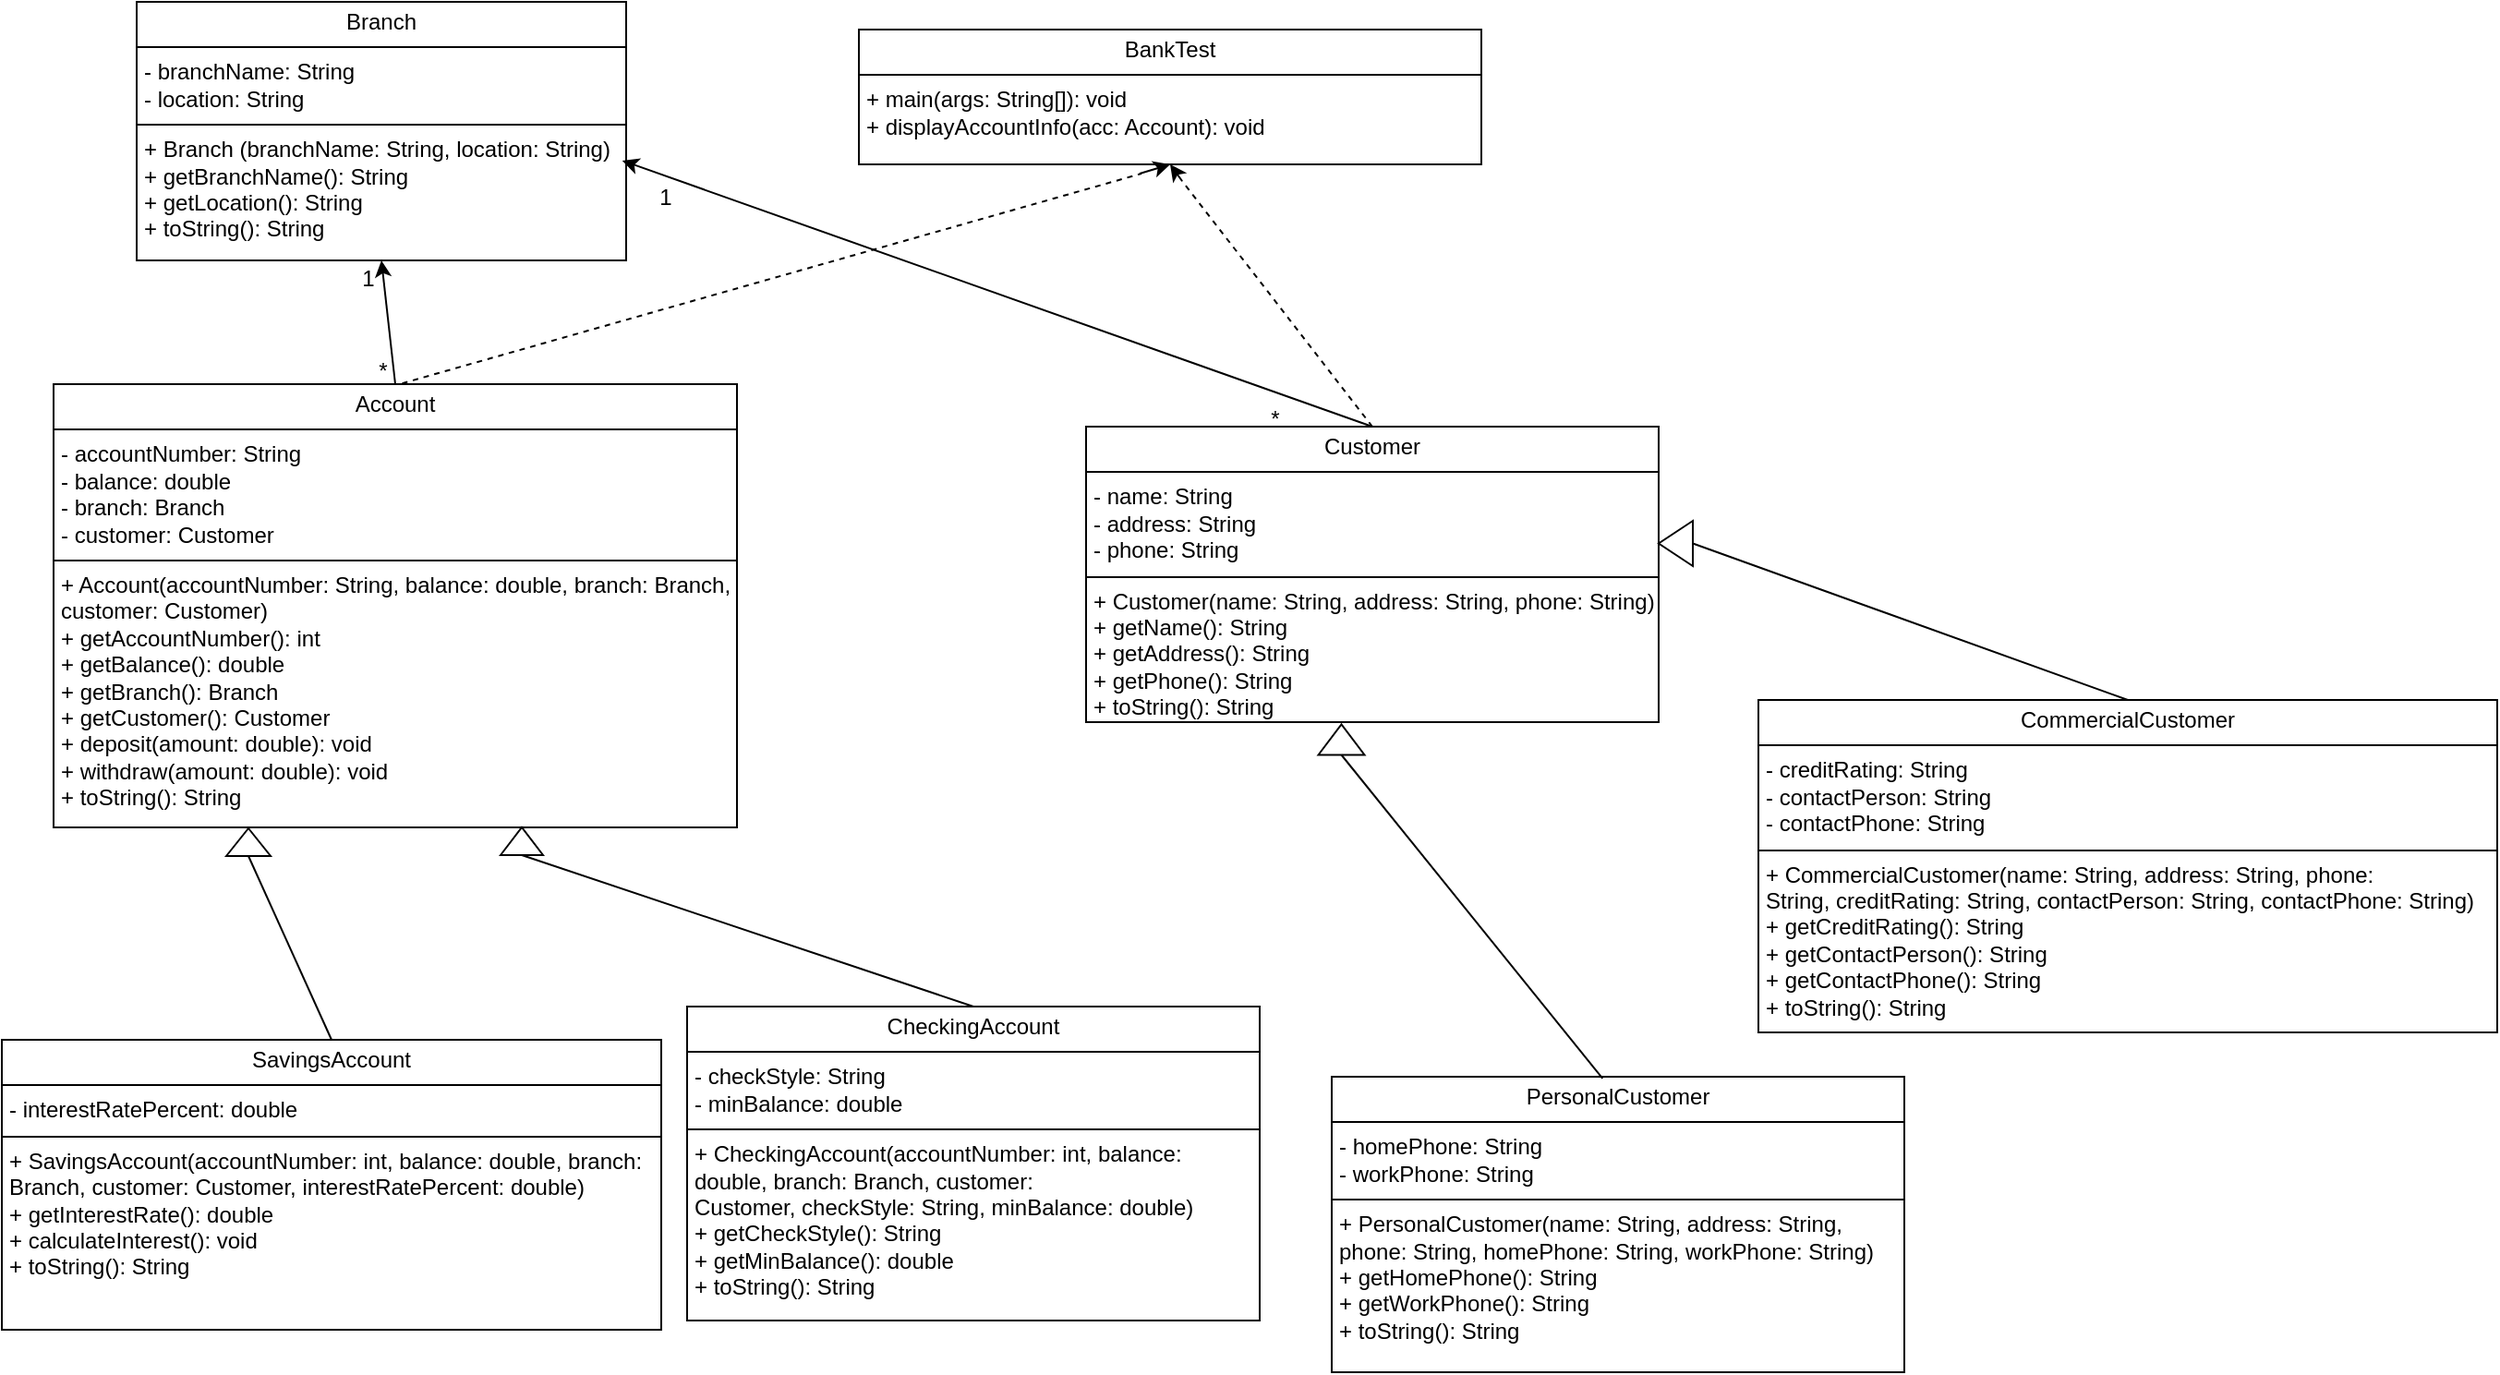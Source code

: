 <mxfile version="28.1.2">
  <diagram name="Page-1" id="WnI0Jysh7r_wj23Fj43k">
    <mxGraphModel dx="2710" dy="574" grid="0" gridSize="10" guides="1" tooltips="1" connect="1" arrows="1" fold="1" page="1" pageScale="1" pageWidth="827" pageHeight="1169" math="0" shadow="0">
      <root>
        <mxCell id="0" />
        <mxCell id="1" parent="0" />
        <mxCell id="2HI9qUTlG7rNMJICZR-s-2" value="&lt;p style=&quot;margin:0px;margin-top:4px;text-align:center;&quot;&gt;Branch&lt;/p&gt;&lt;hr size=&quot;1&quot; style=&quot;border-style:solid;&quot;&gt;&lt;p style=&quot;margin:0px;margin-left:4px;&quot;&gt;- branchName: String&lt;br&gt;- location: String&lt;/p&gt;&lt;hr size=&quot;1&quot; style=&quot;border-style:solid;&quot;&gt;&lt;p style=&quot;margin:0px;margin-left:4px;&quot;&gt;+ Branch (branchName: String, location: String)&lt;br&gt;+ getBranchName(): String&lt;/p&gt;&lt;p style=&quot;margin:0px;margin-left:4px;&quot;&gt;+ getLocation(): String&lt;/p&gt;&lt;p style=&quot;margin:0px;margin-left:4px;&quot;&gt;+ toString(): String&lt;/p&gt;" style="verticalAlign=top;align=left;overflow=fill;html=1;whiteSpace=wrap;" parent="1" vertex="1">
          <mxGeometry x="-742" y="23" width="265" height="140" as="geometry" />
        </mxCell>
        <mxCell id="2HI9qUTlG7rNMJICZR-s-3" value="&lt;p style=&quot;margin:0px;margin-top:4px;text-align:center;&quot;&gt;Account&lt;/p&gt;&lt;hr size=&quot;1&quot; style=&quot;border-style:solid;&quot;&gt;&lt;p style=&quot;margin:0px;margin-left:4px;&quot;&gt;- accountNumber: String&lt;/p&gt;&lt;p style=&quot;margin:0px;margin-left:4px;&quot;&gt;- balance: double&lt;/p&gt;&lt;p style=&quot;margin:0px;margin-left:4px;&quot;&gt;- branch: Branch&lt;/p&gt;&lt;p style=&quot;margin:0px;margin-left:4px;&quot;&gt;- customer: Customer&lt;/p&gt;&lt;hr size=&quot;1&quot; style=&quot;border-style:solid;&quot;&gt;&lt;p style=&quot;margin:0px;margin-left:4px;&quot;&gt;+ Account(accountNumber: String, balance: double, branch: Branch, customer: Customer)&lt;/p&gt;&lt;p style=&quot;margin:0px;margin-left:4px;&quot;&gt;+ getAccountNumber(): int&lt;/p&gt;&lt;p style=&quot;margin:0px;margin-left:4px;&quot;&gt;+ getBalance(): double&lt;/p&gt;&lt;p style=&quot;margin:0px;margin-left:4px;&quot;&gt;+ getBranch(): Branch&lt;/p&gt;&lt;p style=&quot;margin:0px;margin-left:4px;&quot;&gt;+ getCustomer(): Customer&lt;/p&gt;&lt;p style=&quot;margin:0px;margin-left:4px;&quot;&gt;+ deposit(amount: double): void&lt;/p&gt;&lt;p style=&quot;margin:0px;margin-left:4px;&quot;&gt;+ withdraw(amount: double): void&lt;/p&gt;&lt;p style=&quot;margin:0px;margin-left:4px;&quot;&gt;+ toString(): String&lt;/p&gt;" style="verticalAlign=top;align=left;overflow=fill;html=1;whiteSpace=wrap;" parent="1" vertex="1">
          <mxGeometry x="-787" y="230" width="370" height="240" as="geometry" />
        </mxCell>
        <mxCell id="2HI9qUTlG7rNMJICZR-s-4" value="&lt;p style=&quot;margin:0px;margin-top:4px;text-align:center;&quot;&gt;Customer&lt;/p&gt;&lt;hr size=&quot;1&quot; style=&quot;border-style:solid;&quot;&gt;&lt;p style=&quot;margin:0px;margin-left:4px;&quot;&gt;- name: String&lt;/p&gt;&lt;p style=&quot;margin:0px;margin-left:4px;&quot;&gt;- address: String&lt;/p&gt;&lt;p style=&quot;margin:0px;margin-left:4px;&quot;&gt;- phone: String&lt;/p&gt;&lt;hr size=&quot;1&quot; style=&quot;border-style:solid;&quot;&gt;&lt;p style=&quot;margin:0px;margin-left:4px;&quot;&gt;+ Customer(name: String, address: String, phone: String)&lt;/p&gt;&lt;p style=&quot;margin:0px;margin-left:4px;&quot;&gt;+ getName(): String&lt;/p&gt;&lt;p style=&quot;margin:0px;margin-left:4px;&quot;&gt;+ getAddress(): String&lt;/p&gt;&lt;p style=&quot;margin:0px;margin-left:4px;&quot;&gt;+ getPhone(): String&lt;/p&gt;&lt;p style=&quot;margin:0px;margin-left:4px;&quot;&gt;+ toString(): String&lt;/p&gt;" style="verticalAlign=top;align=left;overflow=fill;html=1;whiteSpace=wrap;" parent="1" vertex="1">
          <mxGeometry x="-228" y="253" width="310" height="160" as="geometry" />
        </mxCell>
        <mxCell id="2HI9qUTlG7rNMJICZR-s-5" value="&lt;p style=&quot;margin:0px;margin-top:4px;text-align:center;&quot;&gt;CommercialCustomer&lt;/p&gt;&lt;hr size=&quot;1&quot; style=&quot;border-style:solid;&quot;&gt;&lt;p style=&quot;margin:0px;margin-left:4px;&quot;&gt;- creditRating: String&lt;/p&gt;&lt;p style=&quot;margin:0px;margin-left:4px;&quot;&gt;- contactPerson: String&lt;/p&gt;&lt;p style=&quot;margin:0px;margin-left:4px;&quot;&gt;- contactPhone: String&lt;/p&gt;&lt;hr size=&quot;1&quot; style=&quot;border-style:solid;&quot;&gt;&lt;p style=&quot;margin:0px;margin-left:4px;&quot;&gt;+ CommercialCustomer(name: String, address: String, phone: String,&amp;nbsp;&lt;span style=&quot;background-color: transparent; color: light-dark(rgb(0, 0, 0), rgb(255, 255, 255));&quot;&gt;creditRating: String, contactPerson: String, contactPhone: String)&lt;/span&gt;&lt;/p&gt;&lt;p style=&quot;margin:0px;margin-left:4px;&quot;&gt;+ getCreditRating(): String&lt;/p&gt;&lt;p style=&quot;margin:0px;margin-left:4px;&quot;&gt;+ getContactPerson(): String&lt;/p&gt;&lt;p style=&quot;margin:0px;margin-left:4px;&quot;&gt;+ getContactPhone(): String&lt;/p&gt;&lt;p style=&quot;margin:0px;margin-left:4px;&quot;&gt;+ toString(): String&lt;/p&gt;" style="verticalAlign=top;align=left;overflow=fill;html=1;whiteSpace=wrap;" parent="1" vertex="1">
          <mxGeometry x="136" y="401" width="400" height="180" as="geometry" />
        </mxCell>
        <mxCell id="2HI9qUTlG7rNMJICZR-s-6" value="&lt;p style=&quot;margin:0px;margin-top:4px;text-align:center;&quot;&gt;PersonalCustomer&lt;/p&gt;&lt;hr size=&quot;1&quot; style=&quot;border-style:solid;&quot;&gt;&lt;p style=&quot;margin:0px;margin-left:4px;&quot;&gt;- homePhone: String&lt;/p&gt;&lt;p style=&quot;margin:0px;margin-left:4px;&quot;&gt;- workPhone: String&lt;/p&gt;&lt;hr size=&quot;1&quot; style=&quot;border-style:solid;&quot;&gt;&lt;p style=&quot;margin:0px;margin-left:4px;&quot;&gt;+ PersonalCustomer(name: String, address: String, phone: String,&amp;nbsp;&lt;span style=&quot;background-color: transparent; color: light-dark(rgb(0, 0, 0), rgb(255, 255, 255));&quot;&gt;homePhone: String, workPhone: String)&lt;/span&gt;&lt;/p&gt;&lt;p style=&quot;margin:0px;margin-left:4px;&quot;&gt;+ getHomePhone(): String&lt;/p&gt;&lt;p style=&quot;margin:0px;margin-left:4px;&quot;&gt;+ getWorkPhone(): String&lt;/p&gt;&lt;p style=&quot;margin:0px;margin-left:4px;&quot;&gt;+ toString(): String&lt;/p&gt;" style="verticalAlign=top;align=left;overflow=fill;html=1;whiteSpace=wrap;" parent="1" vertex="1">
          <mxGeometry x="-95" y="605" width="310" height="160" as="geometry" />
        </mxCell>
        <mxCell id="2HI9qUTlG7rNMJICZR-s-9" value="&lt;p style=&quot;margin:0px;margin-top:4px;text-align:center;&quot;&gt;CheckingAccount&lt;/p&gt;&lt;hr size=&quot;1&quot; style=&quot;border-style:solid;&quot;&gt;&lt;p style=&quot;margin:0px;margin-left:4px;&quot;&gt;- checkStyle: String&lt;/p&gt;&lt;p style=&quot;margin:0px;margin-left:4px;&quot;&gt;- minBalance: double&lt;/p&gt;&lt;hr size=&quot;1&quot; style=&quot;border-style:solid;&quot;&gt;&lt;p style=&quot;margin:0px;margin-left:4px;&quot;&gt;+ CheckingAccount(accountNumber: int, balance: double, branch: Branch, customer: Customer,&amp;nbsp;&lt;span style=&quot;background-color: transparent; color: light-dark(rgb(0, 0, 0), rgb(255, 255, 255));&quot;&gt;checkStyle: String, minBalance: double)&lt;/span&gt;&lt;/p&gt;&lt;p style=&quot;margin:0px;margin-left:4px;&quot;&gt;+ getCheckStyle(): String&lt;/p&gt;&lt;p style=&quot;margin:0px;margin-left:4px;&quot;&gt;+ getMinBalance(): double&lt;/p&gt;&lt;p style=&quot;margin:0px;margin-left:4px;&quot;&gt;+ toString(): String&lt;/p&gt;" style="verticalAlign=top;align=left;overflow=fill;html=1;whiteSpace=wrap;" parent="1" vertex="1">
          <mxGeometry x="-444" y="567" width="310" height="170" as="geometry" />
        </mxCell>
        <mxCell id="2HI9qUTlG7rNMJICZR-s-10" value="&lt;p style=&quot;margin:0px;margin-top:4px;text-align:center;&quot;&gt;SavingsAccount&lt;/p&gt;&lt;hr size=&quot;1&quot; style=&quot;border-style:solid;&quot;&gt;&lt;p style=&quot;margin:0px;margin-left:4px;&quot;&gt;- interestRatePercent: double&lt;br&gt;&lt;/p&gt;&lt;hr size=&quot;1&quot; style=&quot;border-style:solid;&quot;&gt;&lt;p style=&quot;margin:0px;margin-left:4px;&quot;&gt;+ SavingsAccount(accountNumber: int, balance: double, branch: Branch, customer: Customer,&lt;span style=&quot;background-color: transparent; color: light-dark(rgb(0, 0, 0), rgb(255, 255, 255));&quot;&gt;&amp;nbsp;interestRatePercent: double)&lt;/span&gt;&lt;/p&gt;&lt;p style=&quot;margin:0px;margin-left:4px;&quot;&gt;+ getInterestRate(): double&lt;/p&gt;&lt;p style=&quot;margin:0px;margin-left:4px;&quot;&gt;+ calculateInterest(): void&lt;/p&gt;&lt;p style=&quot;margin:0px;margin-left:4px;&quot;&gt;+ toString(): String&lt;/p&gt;" style="verticalAlign=top;align=left;overflow=fill;html=1;whiteSpace=wrap;" parent="1" vertex="1">
          <mxGeometry x="-815" y="585" width="357" height="157" as="geometry" />
        </mxCell>
        <mxCell id="2HI9qUTlG7rNMJICZR-s-11" value="&lt;p style=&quot;margin:0px;margin-top:4px;text-align:center;&quot;&gt;BankTest&lt;/p&gt;&lt;hr size=&quot;1&quot; style=&quot;border-style:solid;&quot;&gt;&lt;p style=&quot;margin:0px;margin-left:4px;&quot;&gt;+ main(args: String[]): void&lt;/p&gt;&lt;p style=&quot;margin:0px;margin-left:4px;&quot;&gt;+ displayAccountInfo(acc: Account): void&lt;/p&gt;" style="verticalAlign=top;align=left;overflow=fill;html=1;whiteSpace=wrap;" parent="1" vertex="1">
          <mxGeometry x="-351" y="38" width="337" height="73" as="geometry" />
        </mxCell>
        <mxCell id="2HI9qUTlG7rNMJICZR-s-12" value="" style="triangle;whiteSpace=wrap;html=1;rotation=-90;" parent="1" vertex="1">
          <mxGeometry x="-541" y="466" width="15" height="23" as="geometry" />
        </mxCell>
        <mxCell id="2HI9qUTlG7rNMJICZR-s-13" value="" style="triangle;whiteSpace=wrap;html=1;rotation=-90;" parent="1" vertex="1">
          <mxGeometry x="-689" y="466" width="15" height="24" as="geometry" />
        </mxCell>
        <mxCell id="2HI9qUTlG7rNMJICZR-s-14" value="" style="triangle;whiteSpace=wrap;html=1;rotation=-90;" parent="1" vertex="1">
          <mxGeometry x="-98" y="410" width="16.5" height="25" as="geometry" />
        </mxCell>
        <mxCell id="2HI9qUTlG7rNMJICZR-s-15" value="" style="triangle;whiteSpace=wrap;html=1;rotation=-180;" parent="1" vertex="1">
          <mxGeometry x="82" y="304" width="18.5" height="24.5" as="geometry" />
        </mxCell>
        <mxCell id="2HI9qUTlG7rNMJICZR-s-16" value="" style="endArrow=none;html=1;rounded=0;entryX=0.5;entryY=0;entryDx=0;entryDy=0;exitX=0;exitY=0.5;exitDx=0;exitDy=0;" parent="1" source="2HI9qUTlG7rNMJICZR-s-15" target="2HI9qUTlG7rNMJICZR-s-5" edge="1">
          <mxGeometry width="50" height="50" relative="1" as="geometry">
            <mxPoint x="329" y="475" as="sourcePoint" />
            <mxPoint x="278" y="389" as="targetPoint" />
          </mxGeometry>
        </mxCell>
        <mxCell id="2HI9qUTlG7rNMJICZR-s-17" value="" style="endArrow=none;html=1;rounded=0;exitX=0;exitY=0.5;exitDx=0;exitDy=0;entryX=0.473;entryY=0.006;entryDx=0;entryDy=0;entryPerimeter=0;" parent="1" source="2HI9qUTlG7rNMJICZR-s-14" target="2HI9qUTlG7rNMJICZR-s-6" edge="1">
          <mxGeometry width="50" height="50" relative="1" as="geometry">
            <mxPoint x="228" y="439" as="sourcePoint" />
            <mxPoint x="278" y="389" as="targetPoint" />
          </mxGeometry>
        </mxCell>
        <mxCell id="2HI9qUTlG7rNMJICZR-s-18" value="" style="endArrow=none;html=1;rounded=0;exitX=0;exitY=0.5;exitDx=0;exitDy=0;entryX=0.5;entryY=0;entryDx=0;entryDy=0;" parent="1" source="2HI9qUTlG7rNMJICZR-s-12" target="2HI9qUTlG7rNMJICZR-s-9" edge="1">
          <mxGeometry width="50" height="50" relative="1" as="geometry">
            <mxPoint x="-195" y="556" as="sourcePoint" />
            <mxPoint x="-145" y="506" as="targetPoint" />
          </mxGeometry>
        </mxCell>
        <mxCell id="2HI9qUTlG7rNMJICZR-s-19" value="" style="endArrow=none;html=1;rounded=0;exitX=0;exitY=0.5;exitDx=0;exitDy=0;entryX=0.5;entryY=0;entryDx=0;entryDy=0;" parent="1" source="2HI9qUTlG7rNMJICZR-s-13" target="2HI9qUTlG7rNMJICZR-s-10" edge="1">
          <mxGeometry width="50" height="50" relative="1" as="geometry">
            <mxPoint x="-195" y="556" as="sourcePoint" />
            <mxPoint x="-145" y="506" as="targetPoint" />
          </mxGeometry>
        </mxCell>
        <mxCell id="2HI9qUTlG7rNMJICZR-s-20" value="" style="endArrow=classic;html=1;rounded=0;exitX=0.5;exitY=0;exitDx=0;exitDy=0;entryX=0.5;entryY=1;entryDx=0;entryDy=0;" parent="1" source="2HI9qUTlG7rNMJICZR-s-3" target="2HI9qUTlG7rNMJICZR-s-2" edge="1">
          <mxGeometry width="50" height="50" relative="1" as="geometry">
            <mxPoint x="-195" y="321" as="sourcePoint" />
            <mxPoint x="-145" y="271" as="targetPoint" />
          </mxGeometry>
        </mxCell>
        <mxCell id="2HI9qUTlG7rNMJICZR-s-24" value="" style="endArrow=none;dashed=1;html=1;rounded=0;exitX=0.989;exitY=0.753;exitDx=0;exitDy=0;exitPerimeter=0;" parent="1" source="2HI9qUTlG7rNMJICZR-s-31" edge="1">
          <mxGeometry width="50" height="50" relative="1" as="geometry">
            <mxPoint x="-658" y="249" as="sourcePoint" />
            <mxPoint x="-198" y="116" as="targetPoint" />
          </mxGeometry>
        </mxCell>
        <mxCell id="2HI9qUTlG7rNMJICZR-s-25" value="" style="endArrow=none;dashed=1;html=1;rounded=0;exitX=0.5;exitY=0;exitDx=0;exitDy=0;" parent="1" source="2HI9qUTlG7rNMJICZR-s-4" edge="1">
          <mxGeometry width="50" height="50" relative="1" as="geometry">
            <mxPoint x="-151" y="319" as="sourcePoint" />
            <mxPoint x="-176" y="120" as="targetPoint" />
          </mxGeometry>
        </mxCell>
        <mxCell id="2HI9qUTlG7rNMJICZR-s-26" value="" style="endArrow=classic;html=1;rounded=0;exitX=0.5;exitY=0;exitDx=0;exitDy=0;entryX=0.992;entryY=0.614;entryDx=0;entryDy=0;entryPerimeter=0;" parent="1" source="2HI9qUTlG7rNMJICZR-s-4" target="2HI9qUTlG7rNMJICZR-s-2" edge="1">
          <mxGeometry width="50" height="50" relative="1" as="geometry">
            <mxPoint x="-151" y="319" as="sourcePoint" />
            <mxPoint x="-217" y="215" as="targetPoint" />
          </mxGeometry>
        </mxCell>
        <mxCell id="2HI9qUTlG7rNMJICZR-s-27" value="" style="endArrow=classic;html=1;rounded=0;entryX=0.5;entryY=1;entryDx=0;entryDy=0;" parent="1" target="2HI9qUTlG7rNMJICZR-s-11" edge="1">
          <mxGeometry width="50" height="50" relative="1" as="geometry">
            <mxPoint x="-176" y="120" as="sourcePoint" />
            <mxPoint x="183" y="177" as="targetPoint" />
          </mxGeometry>
        </mxCell>
        <mxCell id="2HI9qUTlG7rNMJICZR-s-28" value="" style="endArrow=classic;html=1;rounded=0;entryX=0.5;entryY=1;entryDx=0;entryDy=0;" parent="1" target="2HI9qUTlG7rNMJICZR-s-11" edge="1">
          <mxGeometry width="50" height="50" relative="1" as="geometry">
            <mxPoint x="-199" y="116" as="sourcePoint" />
            <mxPoint x="182" y="175" as="targetPoint" />
          </mxGeometry>
        </mxCell>
        <mxCell id="2HI9qUTlG7rNMJICZR-s-29" value="1" style="text;html=1;align=center;verticalAlign=middle;resizable=0;points=[];autosize=1;strokeColor=none;fillColor=none;" parent="1" vertex="1">
          <mxGeometry x="-630" y="160" width="25" height="26" as="geometry" />
        </mxCell>
        <mxCell id="2HI9qUTlG7rNMJICZR-s-30" value="1" style="text;html=1;align=center;verticalAlign=middle;resizable=0;points=[];autosize=1;strokeColor=none;fillColor=none;" parent="1" vertex="1">
          <mxGeometry x="-469" y="116" width="25" height="26" as="geometry" />
        </mxCell>
        <mxCell id="2HI9qUTlG7rNMJICZR-s-31" value="*" style="text;html=1;align=center;verticalAlign=middle;resizable=0;points=[];autosize=1;strokeColor=none;fillColor=none;" parent="1" vertex="1">
          <mxGeometry x="-621" y="210" width="23" height="26" as="geometry" />
        </mxCell>
        <mxCell id="2HI9qUTlG7rNMJICZR-s-32" value="*" style="text;html=1;align=center;verticalAlign=middle;resizable=0;points=[];autosize=1;strokeColor=none;fillColor=none;" parent="1" vertex="1">
          <mxGeometry x="-138" y="236" width="23" height="26" as="geometry" />
        </mxCell>
        <mxCell id="2HI9qUTlG7rNMJICZR-s-36" style="edgeStyle=orthogonalEdgeStyle;rounded=0;orthogonalLoop=1;jettySize=auto;html=1;exitX=0.5;exitY=1;exitDx=0;exitDy=0;" parent="1" source="2HI9qUTlG7rNMJICZR-s-9" target="2HI9qUTlG7rNMJICZR-s-9" edge="1">
          <mxGeometry relative="1" as="geometry" />
        </mxCell>
      </root>
    </mxGraphModel>
  </diagram>
</mxfile>
